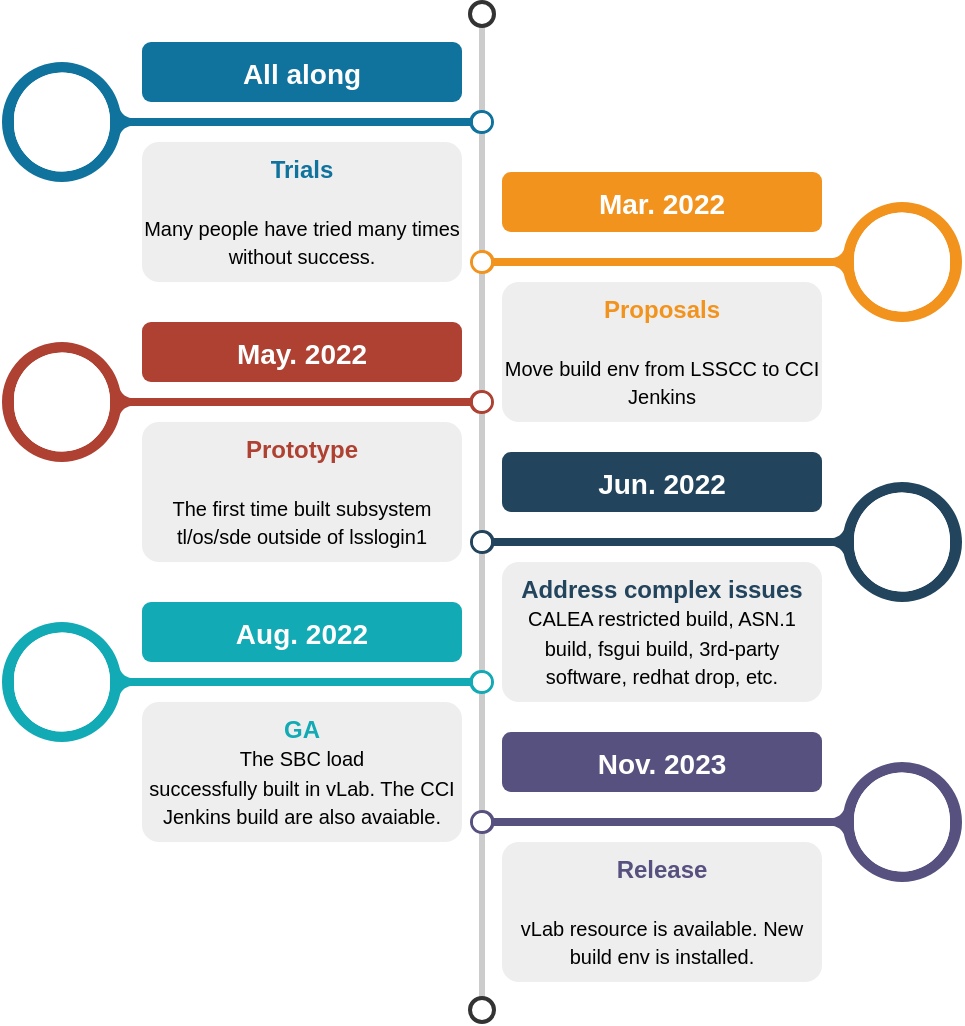 <mxfile version="22.1.11" type="github" pages="4">
  <diagram id="l5tVfilbcxxOehL3DPyS" name="Vertical">
    <mxGraphModel dx="786" dy="-391" grid="1" gridSize="10" guides="1" tooltips="1" connect="1" arrows="1" fold="1" page="0" pageScale="1" pageWidth="827" pageHeight="1169" math="0" shadow="0">
      <root>
        <mxCell id="gH_hcZERuxUluIT7-EIQ-0" />
        <mxCell id="gH_hcZERuxUluIT7-EIQ-1" parent="gH_hcZERuxUluIT7-EIQ-0" />
        <mxCell id="FTSm8BguTjZHQq8JtcMR-0" value="" style="endArrow=none;html=1;strokeWidth=3;strokeColor=#CCCCCC;labelBackgroundColor=none;fontSize=16;rounded=0;" parent="gH_hcZERuxUluIT7-EIQ-1" source="FTSm8BguTjZHQq8JtcMR-1" target="FTSm8BguTjZHQq8JtcMR-2" edge="1">
          <mxGeometry relative="1" as="geometry" />
        </mxCell>
        <mxCell id="FTSm8BguTjZHQq8JtcMR-1" value="" style="ellipse;whiteSpace=wrap;html=1;aspect=fixed;shadow=0;fillColor=none;strokeColor=#333333;fontSize=16;align=center;strokeWidth=2;" parent="gH_hcZERuxUluIT7-EIQ-1" vertex="1">
          <mxGeometry x="244" y="860" width="12" height="12" as="geometry" />
        </mxCell>
        <mxCell id="FTSm8BguTjZHQq8JtcMR-2" value="" style="ellipse;whiteSpace=wrap;html=1;aspect=fixed;shadow=0;fillColor=none;strokeColor=#333333;fontSize=16;align=center;strokeWidth=2;" parent="gH_hcZERuxUluIT7-EIQ-1" vertex="1">
          <mxGeometry x="244" y="1358" width="12" height="12" as="geometry" />
        </mxCell>
        <mxCell id="FTSm8BguTjZHQq8JtcMR-3" value="" style="verticalLabelPosition=middle;verticalAlign=middle;html=1;shape=mxgraph.infographic.circularCallout2;dy=15;strokeColor=#10739E;labelPosition=center;align=center;fontColor=#10739E;fontStyle=1;fontSize=24;shadow=0;direction=north;" parent="gH_hcZERuxUluIT7-EIQ-1" vertex="1">
          <mxGeometry x="10" y="890" width="246" height="60" as="geometry" />
        </mxCell>
        <mxCell id="FTSm8BguTjZHQq8JtcMR-4" value="" style="verticalLabelPosition=middle;verticalAlign=middle;html=1;shape=mxgraph.infographic.circularCallout2;dy=15;strokeColor=#F2931E;labelPosition=center;align=center;fontColor=#F2931E;fontStyle=1;fontSize=24;shadow=0;direction=north;flipH=1;" parent="gH_hcZERuxUluIT7-EIQ-1" vertex="1">
          <mxGeometry x="244" y="960" width="246" height="60" as="geometry" />
        </mxCell>
        <mxCell id="FTSm8BguTjZHQq8JtcMR-5" value="" style="verticalLabelPosition=middle;verticalAlign=middle;html=1;shape=mxgraph.infographic.circularCallout2;dy=15;strokeColor=#AE4132;labelPosition=center;align=center;fontColor=#10739E;fontStyle=1;fontSize=24;shadow=0;direction=north;" parent="gH_hcZERuxUluIT7-EIQ-1" vertex="1">
          <mxGeometry x="10" y="1030" width="246" height="60" as="geometry" />
        </mxCell>
        <mxCell id="FTSm8BguTjZHQq8JtcMR-6" value="" style="verticalLabelPosition=middle;verticalAlign=middle;html=1;shape=mxgraph.infographic.circularCallout2;dy=15;strokeColor=#23445D;labelPosition=center;align=center;fontColor=#10739E;fontStyle=1;fontSize=24;shadow=0;direction=north;flipH=1;" parent="gH_hcZERuxUluIT7-EIQ-1" vertex="1">
          <mxGeometry x="244" y="1100" width="246" height="60" as="geometry" />
        </mxCell>
        <mxCell id="FTSm8BguTjZHQq8JtcMR-7" value="" style="verticalLabelPosition=middle;verticalAlign=middle;html=1;shape=mxgraph.infographic.circularCallout2;dy=15;strokeColor=#12AAB5;labelPosition=center;align=center;fontColor=#10739E;fontStyle=1;fontSize=24;shadow=0;direction=north;" parent="gH_hcZERuxUluIT7-EIQ-1" vertex="1">
          <mxGeometry x="10" y="1170" width="246" height="60" as="geometry" />
        </mxCell>
        <mxCell id="FTSm8BguTjZHQq8JtcMR-8" value="" style="verticalLabelPosition=middle;verticalAlign=middle;html=1;shape=mxgraph.infographic.circularCallout2;dy=15;strokeColor=#56517E;labelPosition=center;align=center;fontColor=#10739E;fontStyle=1;fontSize=24;shadow=0;direction=north;flipH=1;" parent="gH_hcZERuxUluIT7-EIQ-1" vertex="1">
          <mxGeometry x="244" y="1240" width="246" height="60" as="geometry" />
        </mxCell>
        <mxCell id="FTSm8BguTjZHQq8JtcMR-9" value="All along" style="fillColor=#10739E;strokecolor=none;rounded=1;fontColor=#FFFFFF;strokeColor=none;fontStyle=1;fontSize=14;" parent="gH_hcZERuxUluIT7-EIQ-1" vertex="1">
          <mxGeometry x="80" y="880" width="160" height="30" as="geometry" />
        </mxCell>
        <mxCell id="FTSm8BguTjZHQq8JtcMR-10" value="Mar. 2022" style="fillColor=#F2931E;strokecolor=none;rounded=1;fontColor=#FFFFFF;strokeColor=none;fontStyle=1;fontSize=14;" parent="gH_hcZERuxUluIT7-EIQ-1" vertex="1">
          <mxGeometry x="260" y="945" width="160" height="30" as="geometry" />
        </mxCell>
        <mxCell id="FTSm8BguTjZHQq8JtcMR-11" value="May. 2022" style="fillColor=#AE4132;strokecolor=none;rounded=1;fontColor=#FFFFFF;strokeColor=none;fontStyle=1;fontSize=14;" parent="gH_hcZERuxUluIT7-EIQ-1" vertex="1">
          <mxGeometry x="80" y="1020" width="160" height="30" as="geometry" />
        </mxCell>
        <mxCell id="FTSm8BguTjZHQq8JtcMR-12" value="Jun. 2022" style="fillColor=#23445D;strokecolor=none;rounded=1;fontColor=#FFFFFF;strokeColor=none;fontStyle=1;fontSize=14;" parent="gH_hcZERuxUluIT7-EIQ-1" vertex="1">
          <mxGeometry x="260" y="1085" width="160" height="30" as="geometry" />
        </mxCell>
        <mxCell id="FTSm8BguTjZHQq8JtcMR-13" value="Aug. 2022" style="fillColor=#12AAB5;strokecolor=none;rounded=1;fontColor=#FFFFFF;strokeColor=none;fontStyle=1;fontSize=14;" parent="gH_hcZERuxUluIT7-EIQ-1" vertex="1">
          <mxGeometry x="80" y="1160" width="160" height="30" as="geometry" />
        </mxCell>
        <mxCell id="FTSm8BguTjZHQq8JtcMR-14" value="Nov. 2023" style="fillColor=#56517E;strokecolor=none;rounded=1;fontColor=#FFFFFF;strokeColor=none;fontStyle=1;fontSize=14;" parent="gH_hcZERuxUluIT7-EIQ-1" vertex="1">
          <mxGeometry x="260" y="1225" width="160" height="30" as="geometry" />
        </mxCell>
        <mxCell id="FTSm8BguTjZHQq8JtcMR-15" value="&lt;font style=&quot;&quot;&gt;&lt;font style=&quot;font-size: 12px;&quot; color=&quot;#10739E&quot;&gt;&lt;b&gt;Trials&lt;/b&gt;&lt;/font&gt;&lt;br&gt;&lt;font style=&quot;font-size: 10px;&quot;&gt;&lt;br&gt;Many people have tried many times without success.&lt;/font&gt;&lt;br&gt;&lt;/font&gt;" style="rounded=1;strokeColor=none;fillColor=#EEEEEE;align=center;arcSize=12;verticalAlign=top;whiteSpace=wrap;html=1;fontSize=12;" parent="gH_hcZERuxUluIT7-EIQ-1" vertex="1">
          <mxGeometry x="80" y="930" width="160" height="70" as="geometry" />
        </mxCell>
        <mxCell id="FTSm8BguTjZHQq8JtcMR-16" value="&lt;font style=&quot;font-size: 10px&quot;&gt;&lt;font style=&quot;font-size: 12px&quot; color=&quot;#F2931E&quot;&gt;&lt;b&gt;Proposals&lt;/b&gt;&lt;/font&gt;&lt;br&gt;&lt;br&gt;Move build env from LSSCC to CCI Jenkins&lt;br&gt;&lt;/font&gt;" style="rounded=1;strokeColor=none;fillColor=#EEEEEE;align=center;arcSize=12;verticalAlign=top;whiteSpace=wrap;html=1;fontSize=12;" parent="gH_hcZERuxUluIT7-EIQ-1" vertex="1">
          <mxGeometry x="260" y="1000" width="160" height="70" as="geometry" />
        </mxCell>
        <mxCell id="FTSm8BguTjZHQq8JtcMR-17" value="&lt;font&gt;&lt;font color=&quot;#ae4132&quot;&gt;&lt;b&gt;Prototype&lt;/b&gt;&lt;/font&gt;&lt;br&gt;&lt;br&gt;&lt;span style=&quot;font-size: 10px;&quot;&gt;The first time built subsystem tl/os/sde outside of lsslogin1&lt;/span&gt;&lt;br&gt;&lt;/font&gt;" style="rounded=1;strokeColor=none;fillColor=#EEEEEE;align=center;arcSize=12;verticalAlign=top;whiteSpace=wrap;html=1;fontSize=12;" parent="gH_hcZERuxUluIT7-EIQ-1" vertex="1">
          <mxGeometry x="80" y="1070" width="160" height="70" as="geometry" />
        </mxCell>
        <mxCell id="FTSm8BguTjZHQq8JtcMR-18" value="&lt;font&gt;&lt;font color=&quot;#23445d&quot;&gt;&lt;b&gt;Address complex issues&lt;/b&gt;&lt;/font&gt;&lt;br&gt;&lt;span style=&quot;font-size: 10px;&quot;&gt;CALEA restricted build, ASN.1 build, fsgui build, 3rd-party software, redhat drop, etc.&lt;/span&gt;&lt;br&gt;&lt;/font&gt;" style="rounded=1;strokeColor=none;fillColor=#EEEEEE;align=center;arcSize=12;verticalAlign=top;whiteSpace=wrap;html=1;fontSize=12;" parent="gH_hcZERuxUluIT7-EIQ-1" vertex="1">
          <mxGeometry x="260" y="1140" width="160" height="70" as="geometry" />
        </mxCell>
        <mxCell id="FTSm8BguTjZHQq8JtcMR-19" value="&lt;font style=&quot;&quot;&gt;&lt;font color=&quot;#12aab5&quot;&gt;&lt;b&gt;GA&lt;/b&gt;&lt;/font&gt;&lt;br&gt;&lt;span style=&quot;font-size: 10px;&quot;&gt;The SBC load&lt;br&gt;successfully built in vLab. The CCI Jenkins build are also avaiable.&lt;/span&gt;&lt;br&gt;&lt;/font&gt;" style="rounded=1;strokeColor=none;fillColor=#EEEEEE;align=center;arcSize=12;verticalAlign=top;whiteSpace=wrap;html=1;fontSize=12;" parent="gH_hcZERuxUluIT7-EIQ-1" vertex="1">
          <mxGeometry x="80" y="1210" width="160" height="70" as="geometry" />
        </mxCell>
        <mxCell id="FTSm8BguTjZHQq8JtcMR-20" value="&lt;font style=&quot;font-size: 10px&quot;&gt;&lt;font style=&quot;font-size: 12px&quot; color=&quot;#56517E&quot;&gt;&lt;b&gt;Release&lt;/b&gt;&lt;/font&gt;&lt;br&gt;&lt;br&gt;&lt;font size=&quot;1&quot;&gt;vLab resource is&amp;nbsp;&lt;/font&gt;&lt;/font&gt;&lt;font size=&quot;1&quot;&gt;available. New build env is installed.&lt;/font&gt;" style="rounded=1;strokeColor=none;fillColor=#EEEEEE;align=center;arcSize=12;verticalAlign=top;whiteSpace=wrap;html=1;fontSize=12;" parent="gH_hcZERuxUluIT7-EIQ-1" vertex="1">
          <mxGeometry x="260" y="1280" width="160" height="70" as="geometry" />
        </mxCell>
      </root>
    </mxGraphModel>
  </diagram>
  <diagram id="6mlIB4idTHPZ-8wdA6mB" name="Horizontal">
    <mxGraphModel dx="2208" dy="1137" grid="1" gridSize="10" guides="1" tooltips="1" connect="1" arrows="1" fold="1" page="0" pageScale="1" pageWidth="827" pageHeight="1169" math="0" shadow="0">
      <root>
        <mxCell id="t1pzVsahw-ZZCcjiW1g3-0" />
        <mxCell id="t1pzVsahw-ZZCcjiW1g3-1" parent="t1pzVsahw-ZZCcjiW1g3-0" />
        <mxCell id="coYlbArJbQ59_Alc24LM-0" value="" style="fillColor=#dddddd;rounded=0;strokeColor=none;" vertex="1" parent="t1pzVsahw-ZZCcjiW1g3-1">
          <mxGeometry x="-160" y="97.5" width="840" height="30" as="geometry" />
        </mxCell>
        <mxCell id="coYlbArJbQ59_Alc24LM-1" value="Label" style="shape=mxgraph.infographic.ribbonSimple;notch1=0;notch2=10;notch=0;html=1;fillColor=#10739E;strokeColor=none;shadow=0;fontSize=17;fontColor=#FFFFFF;align=left;spacingLeft=10;fontStyle=1;" vertex="1" parent="t1pzVsahw-ZZCcjiW1g3-1">
          <mxGeometry x="-120" y="87.5" width="120" height="50" as="geometry" />
        </mxCell>
        <mxCell id="coYlbArJbQ59_Alc24LM-2" value="Label" style="shape=mxgraph.infographic.ribbonSimple;notch1=0;notch2=10;notch=0;html=1;fillColor=#F2931E;strokeColor=none;shadow=0;fontSize=17;fontColor=#FFFFFF;align=left;spacingLeft=10;fontStyle=1;" vertex="1" parent="t1pzVsahw-ZZCcjiW1g3-1">
          <mxGeometry x="40" y="87.5" width="120" height="50" as="geometry" />
        </mxCell>
        <mxCell id="coYlbArJbQ59_Alc24LM-3" value="Label" style="shape=mxgraph.infographic.ribbonSimple;notch1=0;notch2=10;notch=0;html=1;fillColor=#AE4132;strokeColor=none;shadow=0;fontSize=17;fontColor=#FFFFFF;align=left;spacingLeft=10;fontStyle=1;" vertex="1" parent="t1pzVsahw-ZZCcjiW1g3-1">
          <mxGeometry x="200" y="87.5" width="120" height="50" as="geometry" />
        </mxCell>
        <mxCell id="coYlbArJbQ59_Alc24LM-4" value="Label" style="shape=mxgraph.infographic.ribbonSimple;notch1=0;notch2=10;notch=0;html=1;fillColor=#23445D;strokeColor=none;shadow=0;fontSize=17;fontColor=#FFFFFF;align=left;spacingLeft=10;fontStyle=1;" vertex="1" parent="t1pzVsahw-ZZCcjiW1g3-1">
          <mxGeometry x="360" y="87.5" width="120" height="50" as="geometry" />
        </mxCell>
        <mxCell id="coYlbArJbQ59_Alc24LM-5" value="Label" style="shape=mxgraph.infographic.ribbonSimple;notch1=0;notch2=10;notch=0;html=1;fillColor=#12AAB5;strokeColor=none;shadow=0;fontSize=17;fontColor=#FFFFFF;align=left;spacingLeft=10;fontStyle=1;" vertex="1" parent="t1pzVsahw-ZZCcjiW1g3-1">
          <mxGeometry x="520" y="87.5" width="120" height="50" as="geometry" />
        </mxCell>
        <mxCell id="coYlbArJbQ59_Alc24LM-6" value="&lt;font style=&quot;font-size: 10px&quot;&gt;&lt;font style=&quot;font-size: 12px&quot; color=&quot;#10739E&quot;&gt;&lt;b&gt;Label&lt;/b&gt;&lt;/font&gt;&lt;br&gt;&lt;br&gt;&lt;font size=&quot;1&quot;&gt;Lorem ipsum dolor sit amet, consectetur adipisicing elit&lt;/font&gt;&lt;/font&gt;" style="rounded=1;strokeColor=none;fillColor=#DDDDDD;align=center;arcSize=12;verticalAlign=top;whiteSpace=wrap;html=1;fontSize=12;" vertex="1" parent="t1pzVsahw-ZZCcjiW1g3-1">
          <mxGeometry x="-160" y="7.5" width="200" height="70" as="geometry" />
        </mxCell>
        <mxCell id="coYlbArJbQ59_Alc24LM-7" value="&lt;font style=&quot;font-size: 10px&quot;&gt;&lt;font style=&quot;font-size: 12px&quot; color=&quot;#F2931E&quot;&gt;&lt;b&gt;Label&lt;/b&gt;&lt;/font&gt;&lt;br&gt;&lt;br&gt;&lt;font size=&quot;1&quot;&gt;Lorem ipsum dolor sit amet, consectetur adipisicing elit&lt;/font&gt;&lt;/font&gt;" style="rounded=1;strokeColor=none;fillColor=#DDDDDD;align=center;arcSize=12;verticalAlign=top;whiteSpace=wrap;html=1;fontSize=12;" vertex="1" parent="t1pzVsahw-ZZCcjiW1g3-1">
          <mxGeometry y="147.5" width="200" height="70" as="geometry" />
        </mxCell>
        <mxCell id="coYlbArJbQ59_Alc24LM-8" value="&lt;font style=&quot;font-size: 10px&quot;&gt;&lt;font style=&quot;font-size: 12px&quot; color=&quot;#AE4132&quot;&gt;&lt;b&gt;Label&lt;/b&gt;&lt;/font&gt;&lt;br&gt;&lt;br&gt;&lt;font size=&quot;1&quot;&gt;Lorem ipsum dolor sit amet, consectetur adipisicing elit&lt;/font&gt;&lt;/font&gt;" style="rounded=1;strokeColor=none;fillColor=#DDDDDD;align=center;arcSize=12;verticalAlign=top;whiteSpace=wrap;html=1;fontSize=12;" vertex="1" parent="t1pzVsahw-ZZCcjiW1g3-1">
          <mxGeometry x="160" y="7.5" width="200" height="70" as="geometry" />
        </mxCell>
        <mxCell id="coYlbArJbQ59_Alc24LM-9" value="&lt;font style=&quot;font-size: 10px&quot;&gt;&lt;font style=&quot;font-size: 12px&quot; color=&quot;#23445D&quot;&gt;&lt;b&gt;Label&lt;/b&gt;&lt;/font&gt;&lt;br&gt;&lt;br&gt;&lt;font size=&quot;1&quot;&gt;Lorem ipsum dolor sit amet, consectetur adipisicing elit&lt;/font&gt;&lt;/font&gt;" style="rounded=1;strokeColor=none;fillColor=#DDDDDD;align=center;arcSize=12;verticalAlign=top;whiteSpace=wrap;html=1;fontSize=12;" vertex="1" parent="t1pzVsahw-ZZCcjiW1g3-1">
          <mxGeometry x="320" y="147.5" width="200" height="70" as="geometry" />
        </mxCell>
        <mxCell id="coYlbArJbQ59_Alc24LM-10" value="&lt;font style=&quot;font-size: 10px&quot;&gt;&lt;font style=&quot;font-size: 12px&quot; color=&quot;#12AAB5&quot;&gt;&lt;b&gt;Label&lt;/b&gt;&lt;/font&gt;&lt;br&gt;&lt;br&gt;&lt;font size=&quot;1&quot;&gt;Lorem ipsum dolor sit amet, consectetur adipisicing elit&lt;/font&gt;&lt;/font&gt;" style="rounded=1;strokeColor=none;fillColor=#DDDDDD;align=center;arcSize=12;verticalAlign=top;whiteSpace=wrap;html=1;fontSize=12;" vertex="1" parent="t1pzVsahw-ZZCcjiW1g3-1">
          <mxGeometry x="480" y="7.5" width="200" height="70" as="geometry" />
        </mxCell>
        <mxCell id="coYlbArJbQ59_Alc24LM-11" value="" style="verticalLabelPosition=bottom;verticalAlign=top;html=1;shape=mxgraph.basic.partConcEllipse;startAngle=0.25;endAngle=0.75;arcWidth=0.25;fillColor=#10739E;strokeColor=none;" vertex="1" parent="t1pzVsahw-ZZCcjiW1g3-1">
          <mxGeometry x="760" y="122.5" width="120" height="120" as="geometry" />
        </mxCell>
        <mxCell id="coYlbArJbQ59_Alc24LM-12" value="" style="verticalLabelPosition=bottom;verticalAlign=top;html=1;shape=mxgraph.basic.partConcEllipse;startAngle=0.75;endAngle=0.25;arcWidth=0.25;fillColor=#F2931E;strokeColor=none;" vertex="1" parent="t1pzVsahw-ZZCcjiW1g3-1">
          <mxGeometry x="865" y="122.5" width="120" height="120" as="geometry" />
        </mxCell>
        <mxCell id="coYlbArJbQ59_Alc24LM-13" value="" style="verticalLabelPosition=bottom;verticalAlign=top;html=1;shape=mxgraph.basic.partConcEllipse;startAngle=0.25;endAngle=0.75;arcWidth=0.25;fillColor=#AE4132;strokeColor=none;" vertex="1" parent="t1pzVsahw-ZZCcjiW1g3-1">
          <mxGeometry x="970" y="122.5" width="120" height="120" as="geometry" />
        </mxCell>
        <mxCell id="coYlbArJbQ59_Alc24LM-14" value="" style="verticalLabelPosition=bottom;verticalAlign=top;html=1;shape=mxgraph.basic.partConcEllipse;startAngle=0.75;endAngle=0.25;arcWidth=0.25;fillColor=#23445D;strokeColor=none;" vertex="1" parent="t1pzVsahw-ZZCcjiW1g3-1">
          <mxGeometry x="1075" y="122.5" width="120" height="120" as="geometry" />
        </mxCell>
        <mxCell id="coYlbArJbQ59_Alc24LM-15" value="" style="verticalLabelPosition=bottom;verticalAlign=top;html=1;shape=mxgraph.basic.partConcEllipse;startAngle=0.25;endAngle=0.75;arcWidth=0.25;fillColor=#15AA96;strokeColor=none;" vertex="1" parent="t1pzVsahw-ZZCcjiW1g3-1">
          <mxGeometry x="1180" y="122.5" width="120" height="120" as="geometry" />
        </mxCell>
        <mxCell id="coYlbArJbQ59_Alc24LM-16" value="1" style="shape=ellipse;strokeWidth=6;strokeColor=#10739E;fontSize=15;html=0;fontStyle=1;fontColor=#10739E;" vertex="1" parent="t1pzVsahw-ZZCcjiW1g3-1">
          <mxGeometry x="795" y="157.5" width="50" height="50" as="geometry" />
        </mxCell>
        <mxCell id="coYlbArJbQ59_Alc24LM-17" value="2" style="shape=ellipse;strokeWidth=6;strokeColor=#F2931E;fontSize=15;html=0;fontStyle=1;fontColor=#F2931E;" vertex="1" parent="t1pzVsahw-ZZCcjiW1g3-1">
          <mxGeometry x="900" y="157.5" width="50" height="50" as="geometry" />
        </mxCell>
        <mxCell id="coYlbArJbQ59_Alc24LM-18" value="3" style="shape=ellipse;strokeWidth=6;strokeColor=#AE4132;fontSize=15;html=0;fontStyle=1;fontColor=#AE4132;" vertex="1" parent="t1pzVsahw-ZZCcjiW1g3-1">
          <mxGeometry x="1005" y="157.5" width="50" height="50" as="geometry" />
        </mxCell>
        <mxCell id="coYlbArJbQ59_Alc24LM-19" value="4" style="shape=ellipse;strokeWidth=6;strokeColor=#23445D;fontSize=15;html=0;fontStyle=1;fontColor=#23445D;" vertex="1" parent="t1pzVsahw-ZZCcjiW1g3-1">
          <mxGeometry x="1110" y="157.5" width="50" height="50" as="geometry" />
        </mxCell>
        <mxCell id="coYlbArJbQ59_Alc24LM-20" value="5" style="shape=ellipse;strokeWidth=6;strokeColor=#12AAB5;fontSize=15;html=0;fontStyle=1;fontColor=#12AAB5;" vertex="1" parent="t1pzVsahw-ZZCcjiW1g3-1">
          <mxGeometry x="1215" y="157.5" width="50" height="50" as="geometry" />
        </mxCell>
        <mxCell id="coYlbArJbQ59_Alc24LM-21" value="&lt;font style=&quot;font-size: 10px&quot;&gt;&lt;font style=&quot;font-size: 12px&quot; color=&quot;#10739E&quot;&gt;&lt;b&gt;Label&lt;/b&gt;&lt;/font&gt;&lt;br&gt;&lt;br&gt;&lt;font size=&quot;1&quot;&gt;Lorem ipsum dolor sit amet, consectetur adipisicing elit&lt;/font&gt;&lt;/font&gt;" style="rounded=1;strokeColor=none;fillColor=#EEEEEE;align=center;arcSize=12;verticalAlign=top;whiteSpace=wrap;html=1;fontSize=12;" vertex="1" parent="t1pzVsahw-ZZCcjiW1g3-1">
          <mxGeometry x="760" y="252.5" width="120" height="80" as="geometry" />
        </mxCell>
        <mxCell id="coYlbArJbQ59_Alc24LM-22" value="&lt;font style=&quot;font-size: 10px&quot;&gt;&lt;font style=&quot;font-size: 12px&quot; color=&quot;#F2931E&quot;&gt;&lt;b&gt;Label&lt;/b&gt;&lt;/font&gt;&lt;br&gt;&lt;br&gt;&lt;font size=&quot;1&quot;&gt;Lorem ipsum dolor sit amet, consectetur adipisicing elit&lt;/font&gt;&lt;/font&gt;" style="rounded=1;strokeColor=none;fillColor=#EEEEEE;align=center;arcSize=12;verticalAlign=top;whiteSpace=wrap;html=1;fontSize=12;" vertex="1" parent="t1pzVsahw-ZZCcjiW1g3-1">
          <mxGeometry x="865" y="32.5" width="120" height="80" as="geometry" />
        </mxCell>
        <mxCell id="coYlbArJbQ59_Alc24LM-23" value="&lt;font style=&quot;font-size: 10px&quot;&gt;&lt;font style=&quot;font-size: 12px&quot; color=&quot;#AE4132&quot;&gt;&lt;b&gt;Label&lt;/b&gt;&lt;/font&gt;&lt;br&gt;&lt;br&gt;&lt;font size=&quot;1&quot;&gt;Lorem ipsum dolor sit amet, consectetur adipisicing elit&lt;/font&gt;&lt;/font&gt;" style="rounded=1;strokeColor=none;fillColor=#EEEEEE;align=center;arcSize=12;verticalAlign=top;whiteSpace=wrap;html=1;fontSize=12;" vertex="1" parent="t1pzVsahw-ZZCcjiW1g3-1">
          <mxGeometry x="970" y="252.5" width="120" height="80" as="geometry" />
        </mxCell>
        <mxCell id="coYlbArJbQ59_Alc24LM-24" value="&lt;font style=&quot;font-size: 10px&quot;&gt;&lt;font style=&quot;font-size: 12px&quot; color=&quot;#23445D&quot;&gt;&lt;b&gt;Label&lt;/b&gt;&lt;/font&gt;&lt;br&gt;&lt;br&gt;&lt;font size=&quot;1&quot;&gt;Lorem ipsum dolor sit amet, consectetur adipisicing elit&lt;/font&gt;&lt;/font&gt;" style="rounded=1;strokeColor=none;fillColor=#EEEEEE;align=center;arcSize=12;verticalAlign=top;whiteSpace=wrap;html=1;fontSize=12;" vertex="1" parent="t1pzVsahw-ZZCcjiW1g3-1">
          <mxGeometry x="1075" y="32.5" width="120" height="80" as="geometry" />
        </mxCell>
        <mxCell id="coYlbArJbQ59_Alc24LM-25" value="&lt;font style=&quot;font-size: 10px&quot;&gt;&lt;font style=&quot;font-size: 12px&quot; color=&quot;#12AAB5&quot;&gt;&lt;b&gt;Label&lt;/b&gt;&lt;/font&gt;&lt;br&gt;&lt;br&gt;&lt;font size=&quot;1&quot;&gt;Lorem ipsum dolor sit amet, consectetur adipisicing elit&lt;/font&gt;&lt;/font&gt;" style="rounded=1;strokeColor=none;fillColor=#EEEEEE;align=center;arcSize=12;verticalAlign=top;whiteSpace=wrap;html=1;fontSize=12;" vertex="1" parent="t1pzVsahw-ZZCcjiW1g3-1">
          <mxGeometry x="1180" y="252.5" width="120" height="80" as="geometry" />
        </mxCell>
        <mxCell id="coYlbArJbQ59_Alc24LM-26" value="Label" style="html=1;shape=mxgraph.infographic.barCallout;dx=60;dy=30;fillColor=#10739E;strokeColor=none;align=center;verticalAlign=top;fontColor=#ffffff;fontSize=14;fontStyle=1;shadow=0;spacingTop=5;" vertex="1" parent="t1pzVsahw-ZZCcjiW1g3-1">
          <mxGeometry x="-90" y="295" width="120" height="70" as="geometry" />
        </mxCell>
        <mxCell id="coYlbArJbQ59_Alc24LM-27" value="Label" style="html=1;shape=mxgraph.infographic.barCallout;dx=80;dy=30;fillColor=#F2931E;strokeColor=none;align=center;verticalAlign=top;fontColor=#ffffff;fontSize=14;fontStyle=1;shadow=0;spacingTop=5;" vertex="1" parent="t1pzVsahw-ZZCcjiW1g3-1">
          <mxGeometry x="30" y="295" width="160" height="70" as="geometry" />
        </mxCell>
        <mxCell id="coYlbArJbQ59_Alc24LM-28" value="Label" style="html=1;shape=mxgraph.infographic.barCallout;dx=40;dy=30;fillColor=#AE4132;strokeColor=none;align=center;verticalAlign=top;fontColor=#ffffff;fontSize=14;fontStyle=1;shadow=0;spacingTop=5;" vertex="1" parent="t1pzVsahw-ZZCcjiW1g3-1">
          <mxGeometry x="190" y="295" width="80" height="70" as="geometry" />
        </mxCell>
        <mxCell id="coYlbArJbQ59_Alc24LM-29" value="Label" style="html=1;shape=mxgraph.infographic.barCallout;dx=100;dy=30;fillColor=#23445D;strokeColor=none;align=center;verticalAlign=top;fontColor=#ffffff;fontSize=14;fontStyle=1;shadow=0;spacingTop=5;" vertex="1" parent="t1pzVsahw-ZZCcjiW1g3-1">
          <mxGeometry x="270" y="295" width="200" height="70" as="geometry" />
        </mxCell>
        <mxCell id="coYlbArJbQ59_Alc24LM-30" value="Label" style="html=1;shape=mxgraph.infographic.barCallout;dx=70;dy=30;fillColor=#12AAB5;strokeColor=none;align=center;verticalAlign=top;fontColor=#ffffff;fontSize=14;fontStyle=1;shadow=0;spacingTop=5;" vertex="1" parent="t1pzVsahw-ZZCcjiW1g3-1">
          <mxGeometry x="470" y="295" width="140" height="70" as="geometry" />
        </mxCell>
        <mxCell id="coYlbArJbQ59_Alc24LM-31" value="1" style="ellipse;whiteSpace=wrap;html=1;aspect=fixed;shadow=0;strokeColor=#10739E;strokeWidth=6;fontSize=16;align=center;fontStyle=1" vertex="1" parent="t1pzVsahw-ZZCcjiW1g3-1">
          <mxGeometry x="-50" y="370" width="40" height="40" as="geometry" />
        </mxCell>
        <mxCell id="coYlbArJbQ59_Alc24LM-32" value="2" style="ellipse;whiteSpace=wrap;html=1;aspect=fixed;shadow=0;strokeColor=#F2931E;strokeWidth=6;fontSize=16;align=center;fontStyle=1" vertex="1" parent="t1pzVsahw-ZZCcjiW1g3-1">
          <mxGeometry x="90" y="370" width="40" height="40" as="geometry" />
        </mxCell>
        <mxCell id="coYlbArJbQ59_Alc24LM-33" value="3" style="ellipse;whiteSpace=wrap;html=1;aspect=fixed;shadow=0;strokeColor=#AE4132;strokeWidth=6;fontSize=16;align=center;fontStyle=1" vertex="1" parent="t1pzVsahw-ZZCcjiW1g3-1">
          <mxGeometry x="210" y="370" width="40" height="40" as="geometry" />
        </mxCell>
        <mxCell id="coYlbArJbQ59_Alc24LM-34" value="4" style="ellipse;whiteSpace=wrap;html=1;aspect=fixed;shadow=0;strokeColor=#23445D;strokeWidth=6;fontSize=16;align=center;fontStyle=1" vertex="1" parent="t1pzVsahw-ZZCcjiW1g3-1">
          <mxGeometry x="350" y="370" width="40" height="40" as="geometry" />
        </mxCell>
        <mxCell id="coYlbArJbQ59_Alc24LM-35" value="5" style="ellipse;whiteSpace=wrap;html=1;aspect=fixed;shadow=0;strokeColor=#12AAB5;strokeWidth=6;fontSize=16;align=center;fontStyle=1" vertex="1" parent="t1pzVsahw-ZZCcjiW1g3-1">
          <mxGeometry x="520" y="370" width="40" height="40" as="geometry" />
        </mxCell>
      </root>
    </mxGraphModel>
  </diagram>
  <diagram id="awqtMdvM-HQkiugRk4_Y" name="Angled">
    <mxGraphModel dx="1950" dy="1374" grid="1" gridSize="10" guides="1" tooltips="1" connect="1" arrows="1" fold="1" page="0" pageScale="1" pageWidth="827" pageHeight="1169" math="0" shadow="0">
      <root>
        <mxCell id="ChlEzymsBXQdgu6JHZ51-0" />
        <mxCell id="ChlEzymsBXQdgu6JHZ51-1" parent="ChlEzymsBXQdgu6JHZ51-0" />
        <mxCell id="ChlEzymsBXQdgu6JHZ51-2" value="" style="verticalLabelPosition=bottom;verticalAlign=top;html=1;shape=mxgraph.basic.partConcEllipse;startAngle=0.75;endAngle=0.5;arcWidth=0.25;fillColor=#10739E;strokeColor=none;shadow=0;" vertex="1" parent="ChlEzymsBXQdgu6JHZ51-1">
          <mxGeometry x="-130" y="-50" width="120" height="120" as="geometry" />
        </mxCell>
        <mxCell id="ChlEzymsBXQdgu6JHZ51-3" value="" style="verticalLabelPosition=bottom;verticalAlign=top;html=1;shape=mxgraph.basic.partConcEllipse;startAngle=0.25;endAngle=0;arcWidth=0.25;fillColor=#F2931E;strokeColor=none;shadow=0;" vertex="1" parent="ChlEzymsBXQdgu6JHZ51-1">
          <mxGeometry x="-130" y="55" width="120" height="120" as="geometry" />
        </mxCell>
        <mxCell id="ChlEzymsBXQdgu6JHZ51-4" value="" style="verticalLabelPosition=bottom;verticalAlign=top;html=1;shape=mxgraph.basic.partConcEllipse;startAngle=0.75;endAngle=0.5;arcWidth=0.25;fillColor=#AE4132;strokeColor=none;shadow=0;" vertex="1" parent="ChlEzymsBXQdgu6JHZ51-1">
          <mxGeometry x="-25" y="55" width="120" height="120" as="geometry" />
        </mxCell>
        <mxCell id="ChlEzymsBXQdgu6JHZ51-5" value="" style="verticalLabelPosition=bottom;verticalAlign=top;html=1;shape=mxgraph.basic.partConcEllipse;startAngle=0.25;endAngle=0;arcWidth=0.25;fillColor=#23445D;strokeColor=none;shadow=0;" vertex="1" parent="ChlEzymsBXQdgu6JHZ51-1">
          <mxGeometry x="-25" y="160" width="120" height="120" as="geometry" />
        </mxCell>
        <mxCell id="ChlEzymsBXQdgu6JHZ51-6" value="" style="verticalLabelPosition=bottom;verticalAlign=top;html=1;shape=mxgraph.basic.partConcEllipse;startAngle=0.75;endAngle=0.5;arcWidth=0.25;fillColor=#12AAB5;strokeColor=none;shadow=0;" vertex="1" parent="ChlEzymsBXQdgu6JHZ51-1">
          <mxGeometry x="80" y="160" width="120" height="120" as="geometry" />
        </mxCell>
        <mxCell id="ChlEzymsBXQdgu6JHZ51-7" value="1" style="shape=ellipse;strokeWidth=6;strokeColor=#10739E;fontSize=15;html=1;fontStyle=1;fontColor=#10739E;shadow=1;" vertex="1" parent="ChlEzymsBXQdgu6JHZ51-1">
          <mxGeometry x="-95" y="-15" width="50" height="50" as="geometry" />
        </mxCell>
        <mxCell id="ChlEzymsBXQdgu6JHZ51-8" value="2" style="shape=ellipse;strokeWidth=6;strokeColor=#F2931E;fontSize=15;html=1;fontStyle=1;fontColor=#F2931E;shadow=1;" vertex="1" parent="ChlEzymsBXQdgu6JHZ51-1">
          <mxGeometry x="-95" y="90" width="50" height="50" as="geometry" />
        </mxCell>
        <mxCell id="ChlEzymsBXQdgu6JHZ51-9" value="3" style="shape=ellipse;strokeWidth=6;strokeColor=#AE4132;fontSize=15;html=1;fontStyle=1;fontColor=#AE4132;shadow=1;" vertex="1" parent="ChlEzymsBXQdgu6JHZ51-1">
          <mxGeometry x="10" y="90" width="50" height="50" as="geometry" />
        </mxCell>
        <mxCell id="ChlEzymsBXQdgu6JHZ51-10" value="4" style="shape=ellipse;strokeWidth=6;strokeColor=#23445D;fontSize=15;html=1;fontStyle=1;fontColor=#23445D;shadow=1;" vertex="1" parent="ChlEzymsBXQdgu6JHZ51-1">
          <mxGeometry x="10" y="195" width="50" height="50" as="geometry" />
        </mxCell>
        <mxCell id="ChlEzymsBXQdgu6JHZ51-11" value="5" style="shape=ellipse;strokeWidth=6;strokeColor=#12AAB5;fontSize=15;html=1;fontStyle=1;fontColor=#12AAB5;shadow=1;" vertex="1" parent="ChlEzymsBXQdgu6JHZ51-1">
          <mxGeometry x="115" y="195" width="50" height="50" as="geometry" />
        </mxCell>
        <mxCell id="ChlEzymsBXQdgu6JHZ51-12" value="&lt;font style=&quot;font-size: 10px&quot;&gt;&lt;font style=&quot;font-size: 12px&quot; color=&quot;#10739E&quot;&gt;&lt;b&gt;Label&lt;/b&gt;&lt;/font&gt;&lt;br&gt;&lt;br&gt;&lt;font size=&quot;1&quot;&gt;Lorem ipsum dolor sit amet, consectetur adipisicing elit&lt;/font&gt;&lt;/font&gt;" style="rounded=1;strokeColor=none;fillColor=#EEEEEE;align=center;arcSize=12;verticalAlign=top;whiteSpace=wrap;html=1;fontSize=12;spacing=3;shadow=0;" vertex="1" parent="ChlEzymsBXQdgu6JHZ51-1">
          <mxGeometry y="-30" width="180" height="70" as="geometry" />
        </mxCell>
        <mxCell id="ChlEzymsBXQdgu6JHZ51-13" value="&lt;font style=&quot;font-size: 10px&quot;&gt;&lt;font style=&quot;font-size: 12px&quot; color=&quot;#F2931E&quot;&gt;&lt;b&gt;Label&lt;/b&gt;&lt;/font&gt;&lt;br&gt;&lt;br&gt;&lt;font size=&quot;1&quot;&gt;Lorem ipsum dolor sit amet, consectetur adipisicing elit&lt;/font&gt;&lt;/font&gt;" style="rounded=1;strokeColor=none;fillColor=#EEEEEE;align=center;arcSize=12;verticalAlign=top;whiteSpace=wrap;html=1;fontSize=12;spacing=3;shadow=0;" vertex="1" parent="ChlEzymsBXQdgu6JHZ51-1">
          <mxGeometry x="-320" y="80" width="180" height="70" as="geometry" />
        </mxCell>
        <mxCell id="ChlEzymsBXQdgu6JHZ51-14" value="&lt;font style=&quot;font-size: 10px&quot;&gt;&lt;font style=&quot;font-size: 12px&quot; color=&quot;#AE4132&quot;&gt;&lt;b&gt;Label&lt;/b&gt;&lt;/font&gt;&lt;br&gt;&lt;br&gt;&lt;font size=&quot;1&quot;&gt;Lorem ipsum dolor sit amet, consectetur adipisicing elit&lt;/font&gt;&lt;/font&gt;" style="rounded=1;strokeColor=none;fillColor=#EEEEEE;align=center;arcSize=12;verticalAlign=top;whiteSpace=wrap;html=1;fontSize=12;spacing=3;shadow=0;" vertex="1" parent="ChlEzymsBXQdgu6JHZ51-1">
          <mxGeometry x="105" y="80" width="180" height="70" as="geometry" />
        </mxCell>
        <mxCell id="ChlEzymsBXQdgu6JHZ51-15" value="&lt;font style=&quot;font-size: 10px&quot;&gt;&lt;font style=&quot;font-size: 12px&quot; color=&quot;#23445D&quot;&gt;&lt;b&gt;Label&lt;/b&gt;&lt;/font&gt;&lt;br&gt;&lt;br&gt;&lt;font size=&quot;1&quot;&gt;Lorem ipsum dolor sit amet, consectetur adipisicing elit&lt;/font&gt;&lt;/font&gt;" style="rounded=1;strokeColor=none;fillColor=#EEEEEE;align=center;arcSize=12;verticalAlign=top;whiteSpace=wrap;html=1;fontSize=12;spacing=3;shadow=0;" vertex="1" parent="ChlEzymsBXQdgu6JHZ51-1">
          <mxGeometry x="-215" y="185" width="180" height="70" as="geometry" />
        </mxCell>
        <mxCell id="ChlEzymsBXQdgu6JHZ51-16" value="&lt;font style=&quot;font-size: 10px&quot;&gt;&lt;font style=&quot;font-size: 12px&quot; color=&quot;#12AAB5&quot;&gt;&lt;b&gt;Label&lt;/b&gt;&lt;/font&gt;&lt;br&gt;&lt;br&gt;&lt;font size=&quot;1&quot;&gt;Lorem ipsum dolor sit amet, consectetur adipisicing elit&lt;/font&gt;&lt;/font&gt;" style="rounded=1;strokeColor=none;fillColor=#EEEEEE;align=center;arcSize=12;verticalAlign=top;whiteSpace=wrap;html=1;fontSize=12;spacing=3;shadow=0;" vertex="1" parent="ChlEzymsBXQdgu6JHZ51-1">
          <mxGeometry x="210" y="185" width="180" height="70" as="geometry" />
        </mxCell>
        <mxCell id="ChlEzymsBXQdgu6JHZ51-27" value="1" style="html=1;fillColor=#10739E;strokeColor=none;shadow=0;fontSize=17;fontColor=#FFFFFF;align=center;fontStyle=1;rounded=0;" vertex="1" parent="ChlEzymsBXQdgu6JHZ51-1">
          <mxGeometry x="440" y="5" width="40" height="40" as="geometry" />
        </mxCell>
        <mxCell id="ChlEzymsBXQdgu6JHZ51-28" value="Label" style="shape=mxgraph.infographic.ribbonSimple;notch1=0;notch2=10;notch=0;html=1;fillColor=#64BBE2;strokeColor=none;shadow=0;fontSize=17;fontColor=#FFFFFF;align=left;spacingLeft=10;fontStyle=1;" vertex="1" parent="ChlEzymsBXQdgu6JHZ51-1">
          <mxGeometry x="485" y="5" width="95" height="40" as="geometry" />
        </mxCell>
        <mxCell id="ChlEzymsBXQdgu6JHZ51-29" value="2" style="html=1;fillColor=#F2931E;strokeColor=none;shadow=0;fontSize=17;fontColor=#FFFFFF;align=center;fontStyle=1;rounded=0;" vertex="1" parent="ChlEzymsBXQdgu6JHZ51-1">
          <mxGeometry x="440" y="50" width="40" height="40" as="geometry" />
        </mxCell>
        <mxCell id="ChlEzymsBXQdgu6JHZ51-30" value="Label" style="shape=mxgraph.infographic.ribbonSimple;notch1=0;notch2=10;notch=0;html=1;fillColor=#F8C382;strokeColor=none;shadow=0;fontSize=17;fontColor=#FFFFFF;align=left;spacingLeft=10;fontStyle=1;" vertex="1" parent="ChlEzymsBXQdgu6JHZ51-1">
          <mxGeometry x="485" y="50" width="115" height="40" as="geometry" />
        </mxCell>
        <mxCell id="ChlEzymsBXQdgu6JHZ51-31" value="3" style="html=1;fillColor=#AE4132;strokeColor=none;shadow=0;fontSize=17;fontColor=#FFFFFF;align=center;fontStyle=1;rounded=0;" vertex="1" parent="ChlEzymsBXQdgu6JHZ51-1">
          <mxGeometry x="440" y="95" width="40" height="40" as="geometry" />
        </mxCell>
        <mxCell id="ChlEzymsBXQdgu6JHZ51-32" value="Label" style="shape=mxgraph.infographic.ribbonSimple;notch1=0;notch2=10;notch=0;html=1;fillColor=#F08E81;strokeColor=none;shadow=0;fontSize=17;fontColor=#FFFFFF;align=left;spacingLeft=10;fontStyle=1;" vertex="1" parent="ChlEzymsBXQdgu6JHZ51-1">
          <mxGeometry x="485" y="95" width="135" height="40" as="geometry" />
        </mxCell>
        <mxCell id="ChlEzymsBXQdgu6JHZ51-33" value="4" style="html=1;fillColor=#23445D;strokeColor=none;shadow=0;fontSize=17;fontColor=#FFFFFF;align=center;fontStyle=1;rounded=0;" vertex="1" parent="ChlEzymsBXQdgu6JHZ51-1">
          <mxGeometry x="440" y="140" width="40" height="40" as="geometry" />
        </mxCell>
        <mxCell id="ChlEzymsBXQdgu6JHZ51-34" value="Label" style="shape=mxgraph.infographic.ribbonSimple;notch1=0;notch2=10;notch=0;html=1;fillColor=#5D7F99;strokeColor=none;shadow=0;fontSize=17;fontColor=#FFFFFF;align=left;spacingLeft=10;fontStyle=1;" vertex="1" parent="ChlEzymsBXQdgu6JHZ51-1">
          <mxGeometry x="485" y="140" width="155" height="40" as="geometry" />
        </mxCell>
        <mxCell id="ChlEzymsBXQdgu6JHZ51-35" value="5" style="html=1;fillColor=#12AAB5;strokeColor=none;shadow=0;fontSize=17;fontColor=#FFFFFF;align=center;fontStyle=1;rounded=0;" vertex="1" parent="ChlEzymsBXQdgu6JHZ51-1">
          <mxGeometry x="440" y="185" width="40" height="40" as="geometry" />
        </mxCell>
        <mxCell id="ChlEzymsBXQdgu6JHZ51-36" value="Label" style="shape=mxgraph.infographic.ribbonSimple;notch1=0;notch2=10;notch=0;html=1;fillColor=#61C6CE;strokeColor=none;shadow=0;fontSize=17;fontColor=#FFFFFF;align=left;spacingLeft=10;fontStyle=1;" vertex="1" parent="ChlEzymsBXQdgu6JHZ51-1">
          <mxGeometry x="485" y="185" width="175" height="40" as="geometry" />
        </mxCell>
      </root>
    </mxGraphModel>
  </diagram>
  <diagram id="1zcTAVt1k4KSup7FvAfL" name="Detailed">
    <mxGraphModel dx="1950" dy="974" grid="1" gridSize="10" guides="1" tooltips="1" connect="1" arrows="1" fold="1" page="0" pageScale="1" pageWidth="827" pageHeight="1169" math="0" shadow="0">
      <root>
        <mxCell id="3D7FDG2aXA9G618_Kong-0" />
        <mxCell id="3D7FDG2aXA9G618_Kong-1" parent="3D7FDG2aXA9G618_Kong-0" />
        <mxCell id="3D7FDG2aXA9G618_Kong-2" value="LABEL" style="shape=step;perimeter=stepPerimeter;whiteSpace=wrap;html=1;fixedSize=1;size=10;fillColor=#10739E;strokeColor=none;fontSize=17;fontColor=#FFFFFF;fontStyle=1;align=center;rounded=0;" vertex="1" parent="3D7FDG2aXA9G618_Kong-1">
          <mxGeometry x="-280" y="120" width="200" height="30" as="geometry" />
        </mxCell>
        <mxCell id="3D7FDG2aXA9G618_Kong-3" value="LABEL" style="shape=step;perimeter=stepPerimeter;whiteSpace=wrap;html=1;fixedSize=1;size=10;fillColor=#F2931E;strokeColor=none;fontSize=17;fontColor=#FFFFFF;fontStyle=1;align=center;rounded=0;" vertex="1" parent="3D7FDG2aXA9G618_Kong-1">
          <mxGeometry x="-80" y="120" width="200" height="30" as="geometry" />
        </mxCell>
        <mxCell id="3D7FDG2aXA9G618_Kong-4" value="LABEL" style="shape=step;perimeter=stepPerimeter;whiteSpace=wrap;html=1;fixedSize=1;size=10;fillColor=#AE4132;strokeColor=none;fontSize=17;fontColor=#FFFFFF;fontStyle=1;align=center;rounded=0;" vertex="1" parent="3D7FDG2aXA9G618_Kong-1">
          <mxGeometry x="120" y="120" width="200" height="30" as="geometry" />
        </mxCell>
        <mxCell id="3D7FDG2aXA9G618_Kong-5" value="LABEL" style="shape=step;perimeter=stepPerimeter;whiteSpace=wrap;html=1;fixedSize=1;size=10;fillColor=#23445D;strokeColor=none;fontSize=17;fontColor=#FFFFFF;fontStyle=1;align=center;rounded=0;" vertex="1" parent="3D7FDG2aXA9G618_Kong-1">
          <mxGeometry x="320" y="120" width="200" height="30" as="geometry" />
        </mxCell>
        <mxCell id="3D7FDG2aXA9G618_Kong-6" value="LABEL" style="shape=step;perimeter=stepPerimeter;whiteSpace=wrap;html=1;fixedSize=1;size=10;fillColor=#12AAB5;strokeColor=none;fontSize=17;fontColor=#FFFFFF;fontStyle=1;align=center;rounded=0;" vertex="1" parent="3D7FDG2aXA9G618_Kong-1">
          <mxGeometry x="520" y="120" width="200" height="30" as="geometry" />
        </mxCell>
        <mxCell id="3D7FDG2aXA9G618_Kong-7" value="&amp;nbsp;- Lorem ipsum dolor sit amet&lt;br&gt;&amp;nbsp;- consectetur adipisicing elit&lt;br&gt;&amp;nbsp;- sed do eiusmod tempor&lt;br&gt;&amp;nbsp;- incididunt ut labore et dolore&lt;br&gt;&amp;nbsp;- magna aliqua." style="shape=rect;fillColor=#B1DDF0;strokeColor=none;fontSize=12;html=1;whiteSpace=wrap;align=left;verticalAlign=top;spacing=5;rounded=0;" vertex="1" parent="3D7FDG2aXA9G618_Kong-1">
          <mxGeometry x="-280" y="160" width="190" height="120" as="geometry" />
        </mxCell>
        <mxCell id="3D7FDG2aXA9G618_Kong-8" value="&amp;nbsp;- Lorem ipsum dolor sit amet&lt;br&gt;&amp;nbsp;- consectetur adipisicing elit&lt;br&gt;&amp;nbsp;- sed do eiusmod tempor&lt;br&gt;&amp;nbsp;- incididunt ut labore et dolore&lt;br&gt;&amp;nbsp;- magna aliqua." style="shape=rect;fillColor=#B1DDF0;strokeColor=none;fontSize=12;html=1;whiteSpace=wrap;align=left;verticalAlign=top;spacing=5;rounded=0;" vertex="1" parent="3D7FDG2aXA9G618_Kong-1">
          <mxGeometry x="-280" y="290" width="190" height="120" as="geometry" />
        </mxCell>
        <mxCell id="3D7FDG2aXA9G618_Kong-9" value="&amp;nbsp;- Lorem ipsum dolor sit amet&lt;br&gt;&amp;nbsp;- consectetur adipisicing elit&lt;br&gt;&amp;nbsp;- sed do eiusmod tempor&lt;br&gt;&amp;nbsp;- incididunt ut labore et dolore&lt;br&gt;&amp;nbsp;- magna aliqua." style="shape=rect;fillColor=#B1DDF0;strokeColor=none;fontSize=12;html=1;whiteSpace=wrap;align=left;verticalAlign=top;spacing=5;rounded=0;" vertex="1" parent="3D7FDG2aXA9G618_Kong-1">
          <mxGeometry x="-280" y="420" width="190" height="120" as="geometry" />
        </mxCell>
        <mxCell id="3D7FDG2aXA9G618_Kong-10" value="&amp;nbsp;- Lorem ipsum dolor sit amet&lt;br&gt;&amp;nbsp;- consectetur adipisicing elit&lt;br&gt;&amp;nbsp;- sed do eiusmod tempor&lt;br&gt;&amp;nbsp;- incididunt ut labore et dolore&lt;br&gt;&amp;nbsp;- magna aliqua." style="shape=rect;fillColor=#FCE7CD;strokeColor=none;fontSize=12;html=1;whiteSpace=wrap;align=left;verticalAlign=top;spacing=5;rounded=0;" vertex="1" parent="3D7FDG2aXA9G618_Kong-1">
          <mxGeometry x="-80" y="160" width="190" height="120" as="geometry" />
        </mxCell>
        <mxCell id="3D7FDG2aXA9G618_Kong-11" value="&amp;nbsp;- Lorem ipsum dolor sit amet&lt;br&gt;&amp;nbsp;- consectetur adipisicing elit&lt;br&gt;&amp;nbsp;- sed do eiusmod tempor&lt;br&gt;&amp;nbsp;- incididunt ut labore et dolore&lt;br&gt;&amp;nbsp;- magna aliqua." style="shape=rect;fillColor=#FCE7CD;strokeColor=none;fontSize=12;html=1;whiteSpace=wrap;align=left;verticalAlign=top;spacing=5;rounded=0;" vertex="1" parent="3D7FDG2aXA9G618_Kong-1">
          <mxGeometry x="-80" y="290" width="190" height="120" as="geometry" />
        </mxCell>
        <mxCell id="3D7FDG2aXA9G618_Kong-12" value="&amp;nbsp;- Lorem ipsum dolor sit amet&lt;br&gt;&amp;nbsp;- consectetur adipisicing elit&lt;br&gt;&amp;nbsp;- sed do eiusmod tempor&lt;br&gt;&amp;nbsp;- incididunt ut labore et dolore&lt;br&gt;&amp;nbsp;- magna aliqua." style="shape=rect;fillColor=#FCE7CD;strokeColor=none;fontSize=12;html=1;whiteSpace=wrap;align=left;verticalAlign=top;spacing=5;rounded=0;" vertex="1" parent="3D7FDG2aXA9G618_Kong-1">
          <mxGeometry x="-80" y="420" width="190" height="120" as="geometry" />
        </mxCell>
        <mxCell id="3D7FDG2aXA9G618_Kong-13" value="&amp;nbsp;- Lorem ipsum dolor sit amet&lt;br&gt;&amp;nbsp;- consectetur adipisicing elit&lt;br&gt;&amp;nbsp;- sed do eiusmod tempor&lt;br&gt;&amp;nbsp;- incididunt ut labore et dolore&lt;br&gt;&amp;nbsp;- magna aliqua." style="shape=rect;fillColor=#FAD9D5;strokeColor=none;fontSize=12;html=1;whiteSpace=wrap;align=left;verticalAlign=top;spacing=5;rounded=0;" vertex="1" parent="3D7FDG2aXA9G618_Kong-1">
          <mxGeometry x="120" y="160" width="190" height="120" as="geometry" />
        </mxCell>
        <mxCell id="3D7FDG2aXA9G618_Kong-14" value="&amp;nbsp;- Lorem ipsum dolor sit amet&lt;br&gt;&amp;nbsp;- consectetur adipisicing elit&lt;br&gt;&amp;nbsp;- sed do eiusmod tempor&lt;br&gt;&amp;nbsp;- incididunt ut labore et dolore&lt;br&gt;&amp;nbsp;- magna aliqua." style="shape=rect;fillColor=#FAD9D5;strokeColor=none;fontSize=12;html=1;whiteSpace=wrap;align=left;verticalAlign=top;spacing=5;rounded=0;" vertex="1" parent="3D7FDG2aXA9G618_Kong-1">
          <mxGeometry x="120" y="290" width="190" height="120" as="geometry" />
        </mxCell>
        <mxCell id="3D7FDG2aXA9G618_Kong-15" value="&amp;nbsp;- Lorem ipsum dolor sit amet&lt;br&gt;&amp;nbsp;- consectetur adipisicing elit&lt;br&gt;&amp;nbsp;- sed do eiusmod tempor&lt;br&gt;&amp;nbsp;- incididunt ut labore et dolore&lt;br&gt;&amp;nbsp;- magna aliqua." style="shape=rect;fillColor=#FAD9D5;strokeColor=none;fontSize=12;html=1;whiteSpace=wrap;align=left;verticalAlign=top;spacing=5;rounded=0;" vertex="1" parent="3D7FDG2aXA9G618_Kong-1">
          <mxGeometry x="120" y="420" width="190" height="120" as="geometry" />
        </mxCell>
        <mxCell id="3D7FDG2aXA9G618_Kong-16" value="&amp;nbsp;- Lorem ipsum dolor sit amet&lt;br&gt;&amp;nbsp;- consectetur adipisicing elit&lt;br&gt;&amp;nbsp;- sed do eiusmod tempor&lt;br&gt;&amp;nbsp;- incididunt ut labore et dolore&lt;br&gt;&amp;nbsp;- magna aliqua." style="shape=rect;fillColor=#BAC8D3;strokeColor=none;fontSize=12;html=1;whiteSpace=wrap;align=left;verticalAlign=top;spacing=5;rounded=0;" vertex="1" parent="3D7FDG2aXA9G618_Kong-1">
          <mxGeometry x="320" y="160" width="190" height="120" as="geometry" />
        </mxCell>
        <mxCell id="3D7FDG2aXA9G618_Kong-17" value="&amp;nbsp;- Lorem ipsum dolor sit amet&lt;br&gt;&amp;nbsp;- consectetur adipisicing elit&lt;br&gt;&amp;nbsp;- sed do eiusmod tempor&lt;br&gt;&amp;nbsp;- incididunt ut labore et dolore&lt;br&gt;&amp;nbsp;- magna aliqua." style="shape=rect;fillColor=#BAC8D3;strokeColor=none;fontSize=12;html=1;whiteSpace=wrap;align=left;verticalAlign=top;spacing=5;rounded=0;" vertex="1" parent="3D7FDG2aXA9G618_Kong-1">
          <mxGeometry x="320" y="290" width="190" height="120" as="geometry" />
        </mxCell>
        <mxCell id="3D7FDG2aXA9G618_Kong-18" value="&amp;nbsp;- Lorem ipsum dolor sit amet&lt;br&gt;&amp;nbsp;- consectetur adipisicing elit&lt;br&gt;&amp;nbsp;- sed do eiusmod tempor&lt;br&gt;&amp;nbsp;- incididunt ut labore et dolore&lt;br&gt;&amp;nbsp;- magna aliqua." style="shape=rect;fillColor=#BAC8D3;strokeColor=none;fontSize=12;html=1;whiteSpace=wrap;align=left;verticalAlign=top;spacing=5;rounded=0;" vertex="1" parent="3D7FDG2aXA9G618_Kong-1">
          <mxGeometry x="320" y="420" width="190" height="120" as="geometry" />
        </mxCell>
        <mxCell id="3D7FDG2aXA9G618_Kong-19" value="&amp;nbsp;- Lorem ipsum dolor sit amet&lt;br&gt;&amp;nbsp;- consectetur adipisicing elit&lt;br&gt;&amp;nbsp;- sed do eiusmod tempor&lt;br&gt;&amp;nbsp;- incididunt ut labore et dolore&lt;br&gt;&amp;nbsp;- magna aliqua." style="shape=rect;fillColor=#B0E3E6;strokeColor=none;fontSize=12;html=1;whiteSpace=wrap;align=left;verticalAlign=top;spacing=5;rounded=0;" vertex="1" parent="3D7FDG2aXA9G618_Kong-1">
          <mxGeometry x="520" y="160" width="190" height="120" as="geometry" />
        </mxCell>
        <mxCell id="3D7FDG2aXA9G618_Kong-20" value="&amp;nbsp;- Lorem ipsum dolor sit amet&lt;br&gt;&amp;nbsp;- consectetur adipisicing elit&lt;br&gt;&amp;nbsp;- sed do eiusmod tempor&lt;br&gt;&amp;nbsp;- incididunt ut labore et dolore&lt;br&gt;&amp;nbsp;- magna aliqua." style="shape=rect;fillColor=#B0E3E6;strokeColor=none;fontSize=12;html=1;whiteSpace=wrap;align=left;verticalAlign=top;spacing=5;rounded=0;" vertex="1" parent="3D7FDG2aXA9G618_Kong-1">
          <mxGeometry x="520" y="290" width="190" height="120" as="geometry" />
        </mxCell>
        <mxCell id="3D7FDG2aXA9G618_Kong-21" value="&amp;nbsp;- Lorem ipsum dolor sit amet&lt;br&gt;&amp;nbsp;- consectetur adipisicing elit&lt;br&gt;&amp;nbsp;- sed do eiusmod tempor&lt;br&gt;&amp;nbsp;- incididunt ut labore et dolore&lt;br&gt;&amp;nbsp;- magna aliqua." style="shape=rect;fillColor=#B0E3E6;strokeColor=none;fontSize=12;html=1;whiteSpace=wrap;align=left;verticalAlign=top;spacing=5;rounded=0;" vertex="1" parent="3D7FDG2aXA9G618_Kong-1">
          <mxGeometry x="520" y="420" width="190" height="120" as="geometry" />
        </mxCell>
      </root>
    </mxGraphModel>
  </diagram>
</mxfile>
